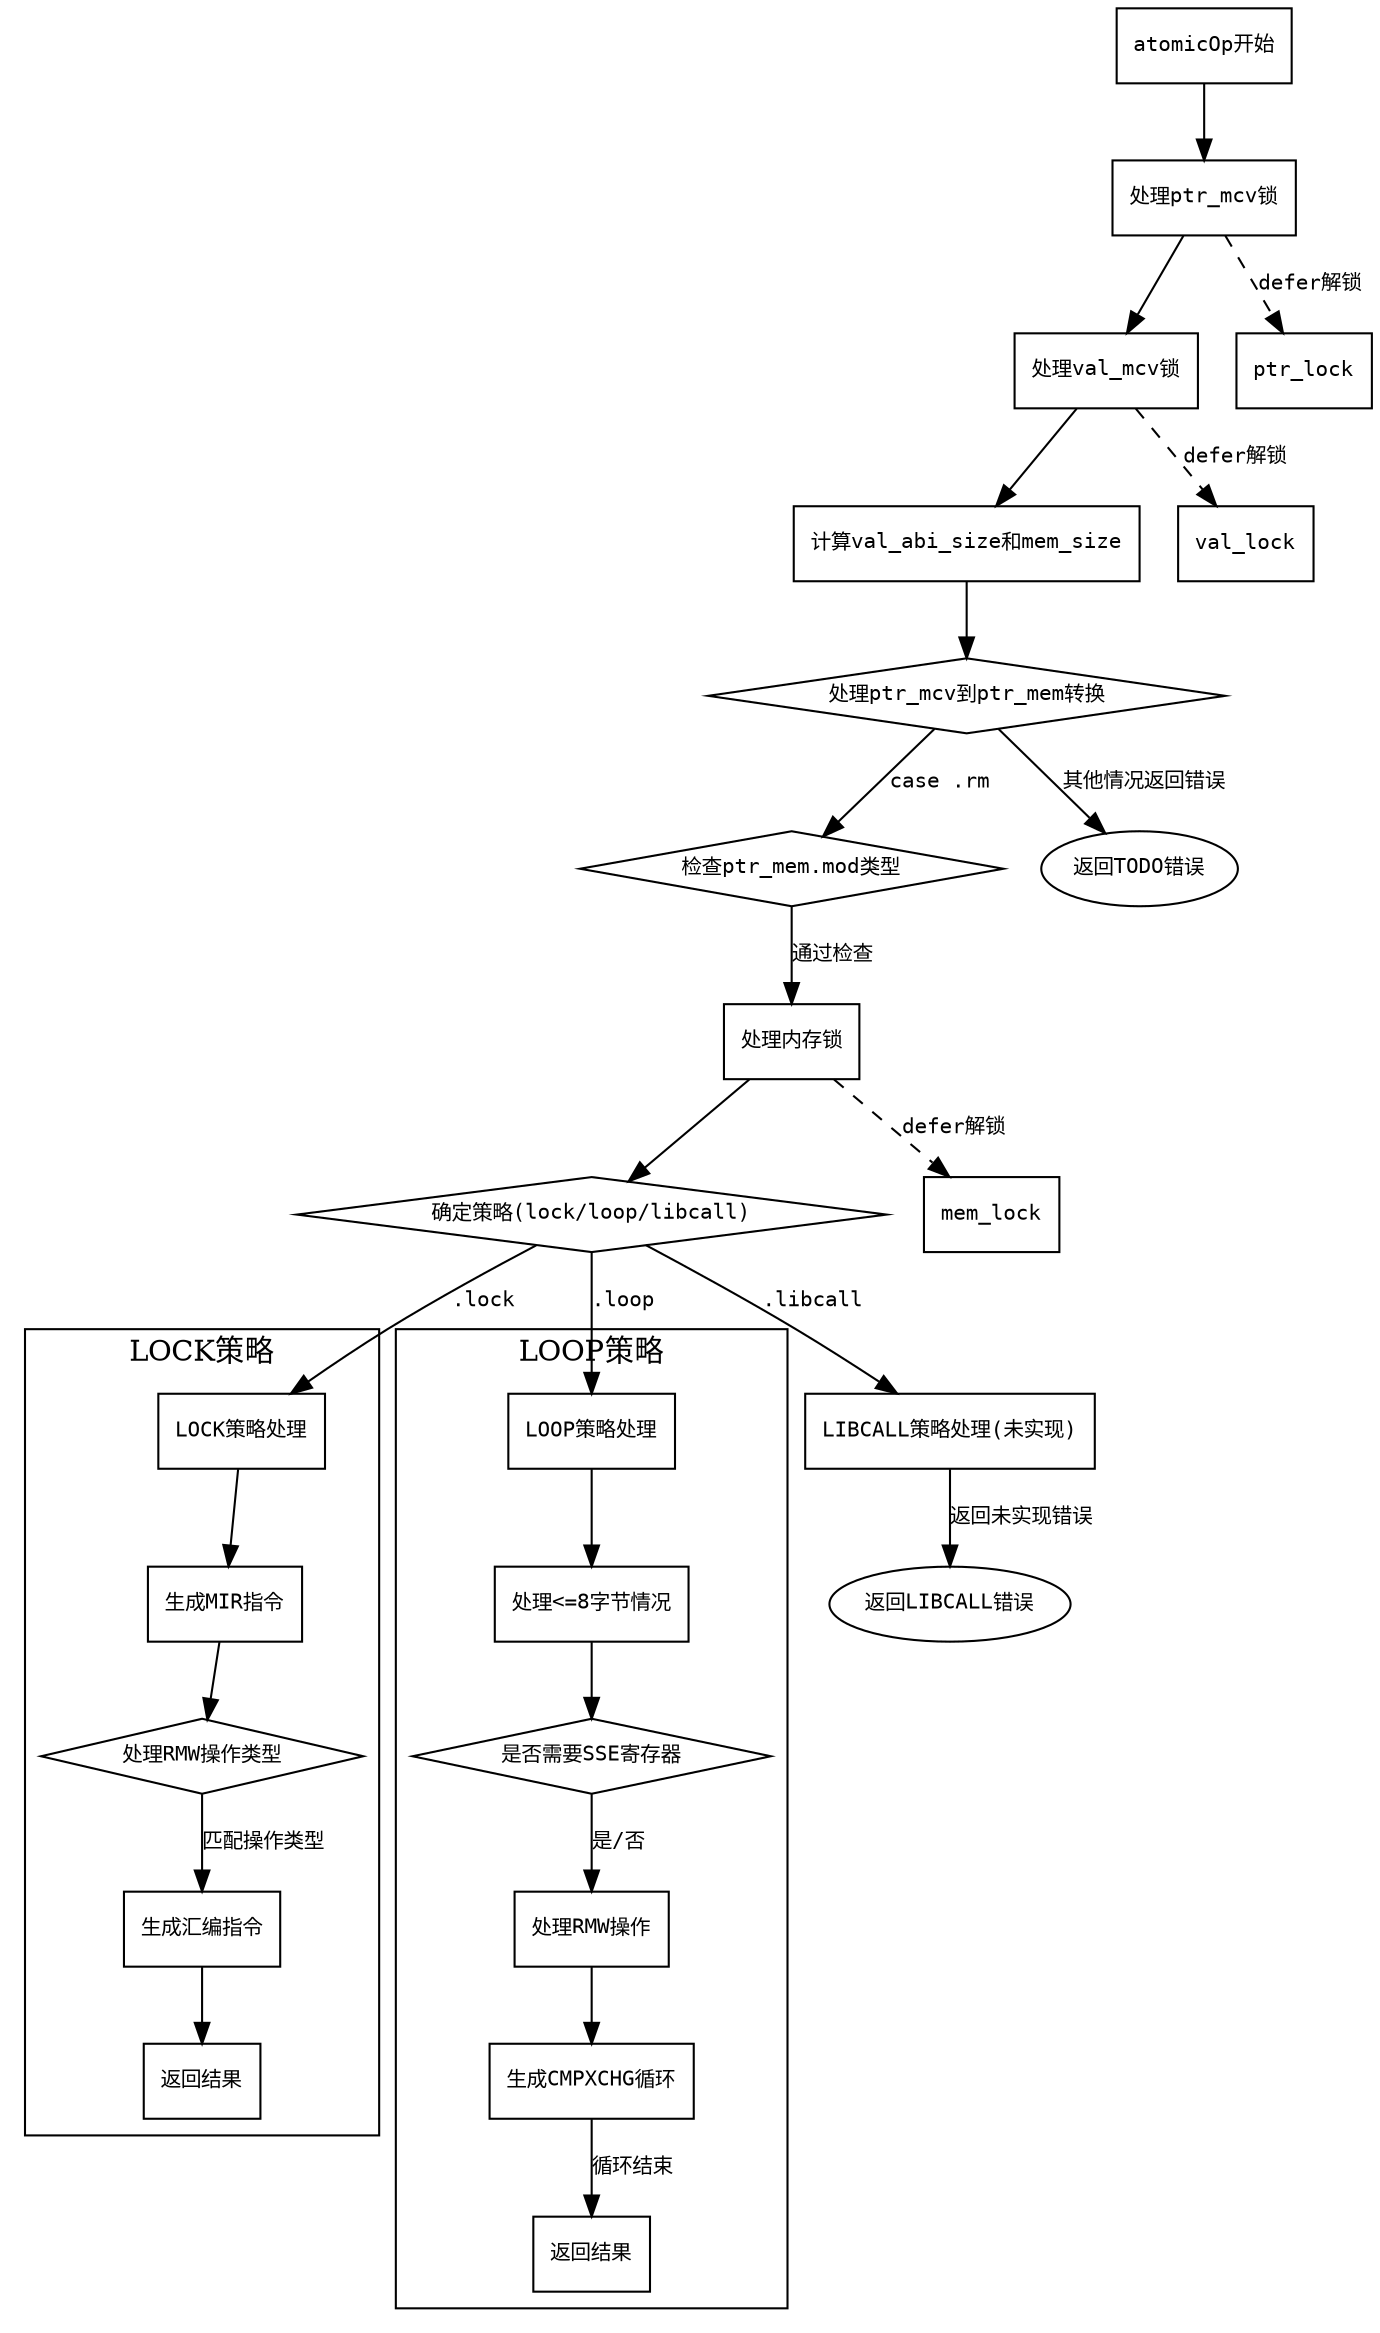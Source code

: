 
digraph atomicOp {
    node [shape=rectangle, fontname="Courier", fontsize=10];
    edge [fontname="Courier", fontsize=10];

    start [label="atomicOp开始"];
    lock_ptr [label="处理ptr_mcv锁"];
    lock_val [label="处理val_mcv锁"];
    calc_size [label="计算val_abi_size和mem_size"];
    ptr_mem_switch [label="处理ptr_mcv到ptr_mem转换", shape=diamond];
    ptr_mem_mod_check [label="检查ptr_mem.mod类型", shape=diamond];
    handle_mem_lock [label="处理内存锁"];
    strat_decision [label="确定策略(lock/loop/libcall)", shape=diamond];
    lock_strategy [label="LOCK策略处理"];
    loop_strategy [label="LOOP策略处理"];
    libcall_strategy [label="LIBCALL策略处理(未实现)"];

    start -> lock_ptr;
    lock_ptr -> lock_val;
    lock_val -> calc_size;
    calc_size -> ptr_mem_switch;

    ptr_mem_switch -> ptr_mem_mod_check [label="case .rm"];
    ptr_mem_switch -> fail_todo [label="其他情况返回错误"];

    ptr_mem_mod_check -> handle_mem_lock [label="通过检查"];
    handle_mem_lock -> strat_decision;

    strat_decision -> lock_strategy [label=".lock"];
    strat_decision -> loop_strategy [label=".loop"];
    strat_decision -> libcall_strategy [label=".libcall"];

    subgraph cluster_lock {
        label="LOCK策略";
        lock_start [label="生成MIR指令"];
        handle_rmw_op [label="处理RMW操作类型", shape=diamond];
        gen_instructions [label="生成汇编指令"];
        lock_end [label="返回结果"];
        
        lock_strategy -> lock_start;
        lock_start -> handle_rmw_op;
        handle_rmw_op -> gen_instructions [label="匹配操作类型"];
        gen_instructions -> lock_end;
    }

    subgraph cluster_loop {
        label="LOOP策略";
        loop_start [label="处理<=8字节情况"];
        sse_check [label="是否需要SSE寄存器", shape=diamond];
        handle_rmw_ops [label="处理RMW操作"];
        cmpxchg_loop [label="生成CMPXCHG循环"];
        loop_end [label="返回结果"];
        
        loop_strategy -> loop_start;
        loop_start -> sse_check;
        sse_check -> handle_rmw_ops [label="是/否"];
        handle_rmw_ops -> cmpxchg_loop;
        cmpxchg_loop -> loop_end [label="循环结束"];
    }

    libcall_strategy -> fail_libcall [label="返回未实现错误"];

    fail_todo [label="返回TODO错误", shape=oval];
    fail_libcall [label="返回LIBCALL错误", shape=oval];
    
    edge [style=dashed];
    lock_ptr -> ptr_lock [label="defer解锁"];
    lock_val -> val_lock [label="defer解锁"];
    handle_mem_lock -> mem_lock [label="defer解锁"];
}
